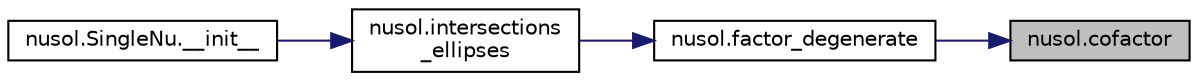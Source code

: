 digraph "nusol.cofactor"
{
 // INTERACTIVE_SVG=YES
 // LATEX_PDF_SIZE
  edge [fontname="Helvetica",fontsize="10",labelfontname="Helvetica",labelfontsize="10"];
  node [fontname="Helvetica",fontsize="10",shape=record];
  rankdir="RL";
  Node1 [label="nusol.cofactor",height=0.2,width=0.4,color="black", fillcolor="grey75", style="filled", fontcolor="black",tooltip=" "];
  Node1 -> Node2 [dir="back",color="midnightblue",fontsize="10",style="solid",fontname="Helvetica"];
  Node2 [label="nusol.factor_degenerate",height=0.2,width=0.4,color="black", fillcolor="white", style="filled",URL="$namespacenusol.html#ac3ee3d307b8f726772a064df077fe01f",tooltip=" "];
  Node2 -> Node3 [dir="back",color="midnightblue",fontsize="10",style="solid",fontname="Helvetica"];
  Node3 [label="nusol.intersections\l_ellipses",height=0.2,width=0.4,color="black", fillcolor="white", style="filled",URL="$namespacenusol.html#a76d07a88575c3aef5cc2e16fe062d57c",tooltip=" "];
  Node3 -> Node4 [dir="back",color="midnightblue",fontsize="10",style="solid",fontname="Helvetica"];
  Node4 [label="nusol.SingleNu.__init__",height=0.2,width=0.4,color="black", fillcolor="white", style="filled",URL="$classnusol_1_1_single_nu.html#afd4e5140dddde86c7e01e4ff735542e9",tooltip=" "];
}
